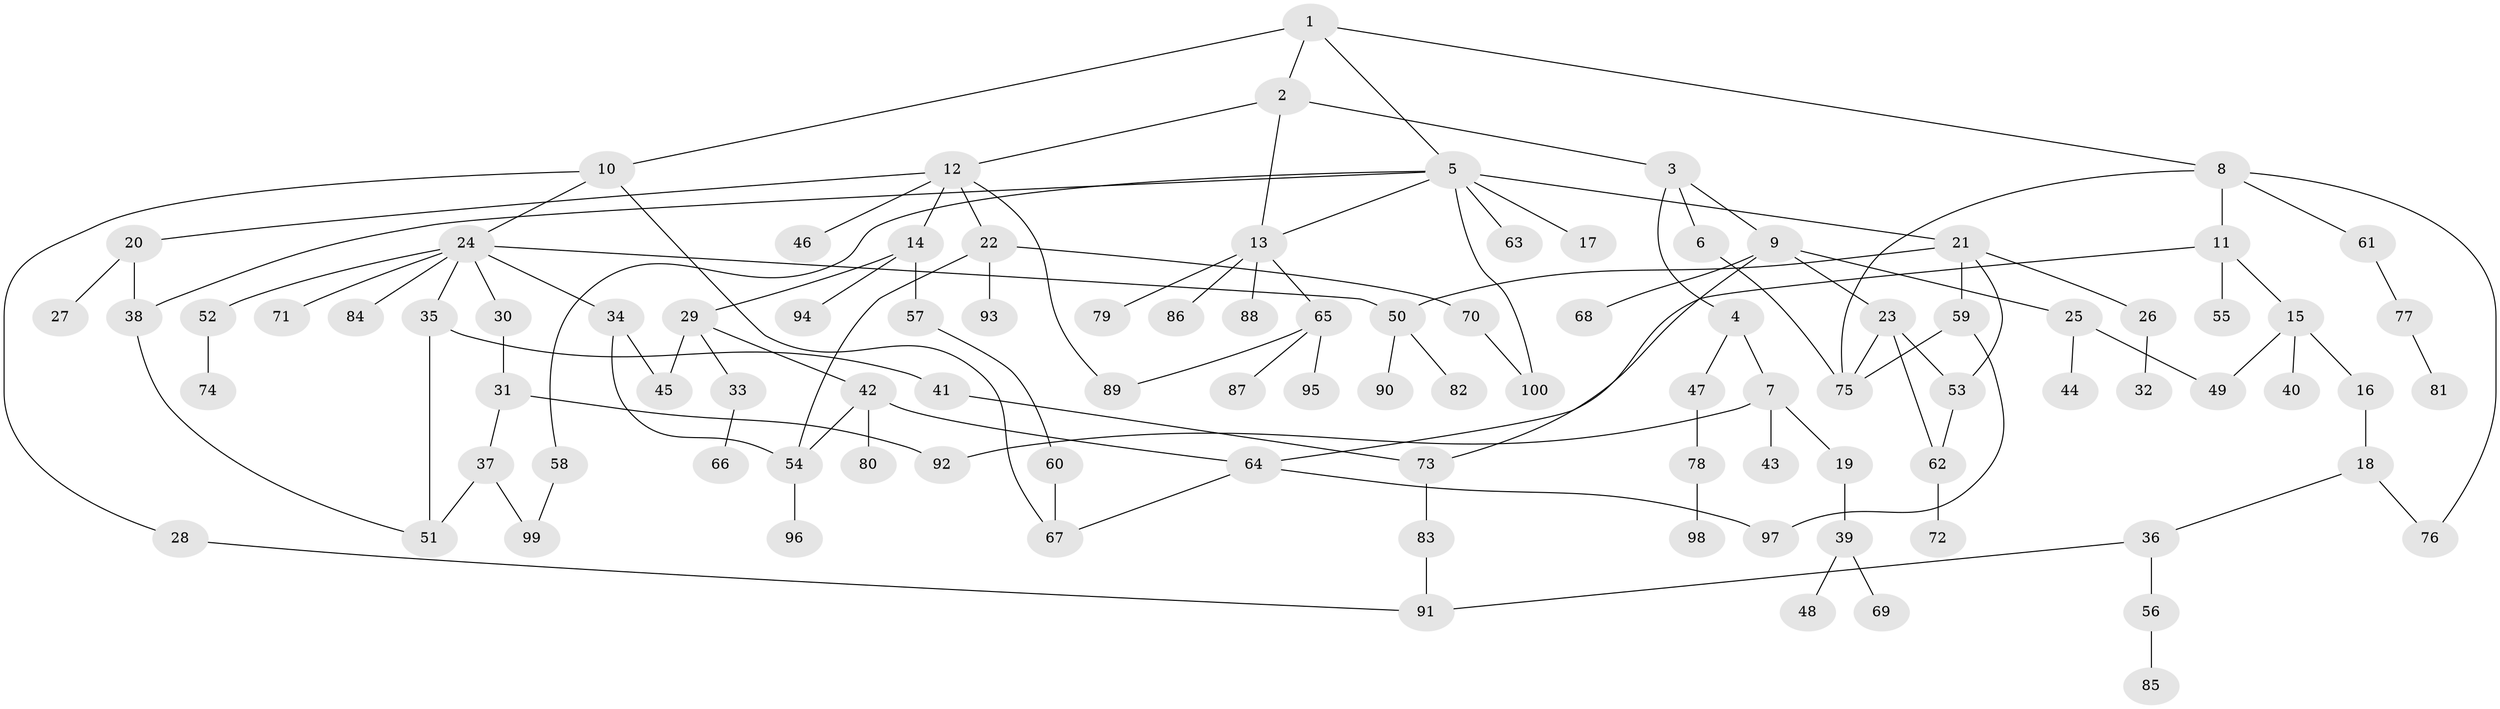 // Generated by graph-tools (version 1.1) at 2025/38/02/21/25 10:38:52]
// undirected, 100 vertices, 125 edges
graph export_dot {
graph [start="1"]
  node [color=gray90,style=filled];
  1;
  2;
  3;
  4;
  5;
  6;
  7;
  8;
  9;
  10;
  11;
  12;
  13;
  14;
  15;
  16;
  17;
  18;
  19;
  20;
  21;
  22;
  23;
  24;
  25;
  26;
  27;
  28;
  29;
  30;
  31;
  32;
  33;
  34;
  35;
  36;
  37;
  38;
  39;
  40;
  41;
  42;
  43;
  44;
  45;
  46;
  47;
  48;
  49;
  50;
  51;
  52;
  53;
  54;
  55;
  56;
  57;
  58;
  59;
  60;
  61;
  62;
  63;
  64;
  65;
  66;
  67;
  68;
  69;
  70;
  71;
  72;
  73;
  74;
  75;
  76;
  77;
  78;
  79;
  80;
  81;
  82;
  83;
  84;
  85;
  86;
  87;
  88;
  89;
  90;
  91;
  92;
  93;
  94;
  95;
  96;
  97;
  98;
  99;
  100;
  1 -- 2;
  1 -- 5;
  1 -- 8;
  1 -- 10;
  2 -- 3;
  2 -- 12;
  2 -- 13;
  3 -- 4;
  3 -- 6;
  3 -- 9;
  4 -- 7;
  4 -- 47;
  5 -- 17;
  5 -- 21;
  5 -- 38;
  5 -- 58;
  5 -- 63;
  5 -- 100;
  5 -- 13;
  6 -- 75;
  7 -- 19;
  7 -- 43;
  7 -- 92;
  8 -- 11;
  8 -- 61;
  8 -- 76;
  8 -- 75;
  9 -- 23;
  9 -- 25;
  9 -- 68;
  9 -- 73;
  10 -- 24;
  10 -- 28;
  10 -- 67;
  11 -- 15;
  11 -- 55;
  11 -- 64;
  12 -- 14;
  12 -- 20;
  12 -- 22;
  12 -- 46;
  12 -- 89;
  13 -- 65;
  13 -- 79;
  13 -- 86;
  13 -- 88;
  14 -- 29;
  14 -- 57;
  14 -- 94;
  15 -- 16;
  15 -- 40;
  15 -- 49;
  16 -- 18;
  18 -- 36;
  18 -- 76;
  19 -- 39;
  20 -- 27;
  20 -- 38;
  21 -- 26;
  21 -- 50;
  21 -- 59;
  21 -- 53;
  22 -- 54;
  22 -- 70;
  22 -- 93;
  23 -- 53;
  23 -- 62;
  23 -- 75;
  24 -- 30;
  24 -- 34;
  24 -- 35;
  24 -- 52;
  24 -- 71;
  24 -- 84;
  24 -- 50;
  25 -- 44;
  25 -- 49;
  26 -- 32;
  28 -- 91;
  29 -- 33;
  29 -- 42;
  29 -- 45;
  30 -- 31;
  31 -- 37;
  31 -- 92;
  33 -- 66;
  34 -- 45;
  34 -- 54;
  35 -- 41;
  35 -- 51;
  36 -- 56;
  36 -- 91;
  37 -- 99;
  37 -- 51;
  38 -- 51;
  39 -- 48;
  39 -- 69;
  41 -- 73;
  42 -- 80;
  42 -- 64;
  42 -- 54;
  47 -- 78;
  50 -- 82;
  50 -- 90;
  52 -- 74;
  53 -- 62;
  54 -- 96;
  56 -- 85;
  57 -- 60;
  58 -- 99;
  59 -- 75;
  59 -- 97;
  60 -- 67;
  61 -- 77;
  62 -- 72;
  64 -- 97;
  64 -- 67;
  65 -- 87;
  65 -- 95;
  65 -- 89;
  70 -- 100;
  73 -- 83;
  77 -- 81;
  78 -- 98;
  83 -- 91;
}

